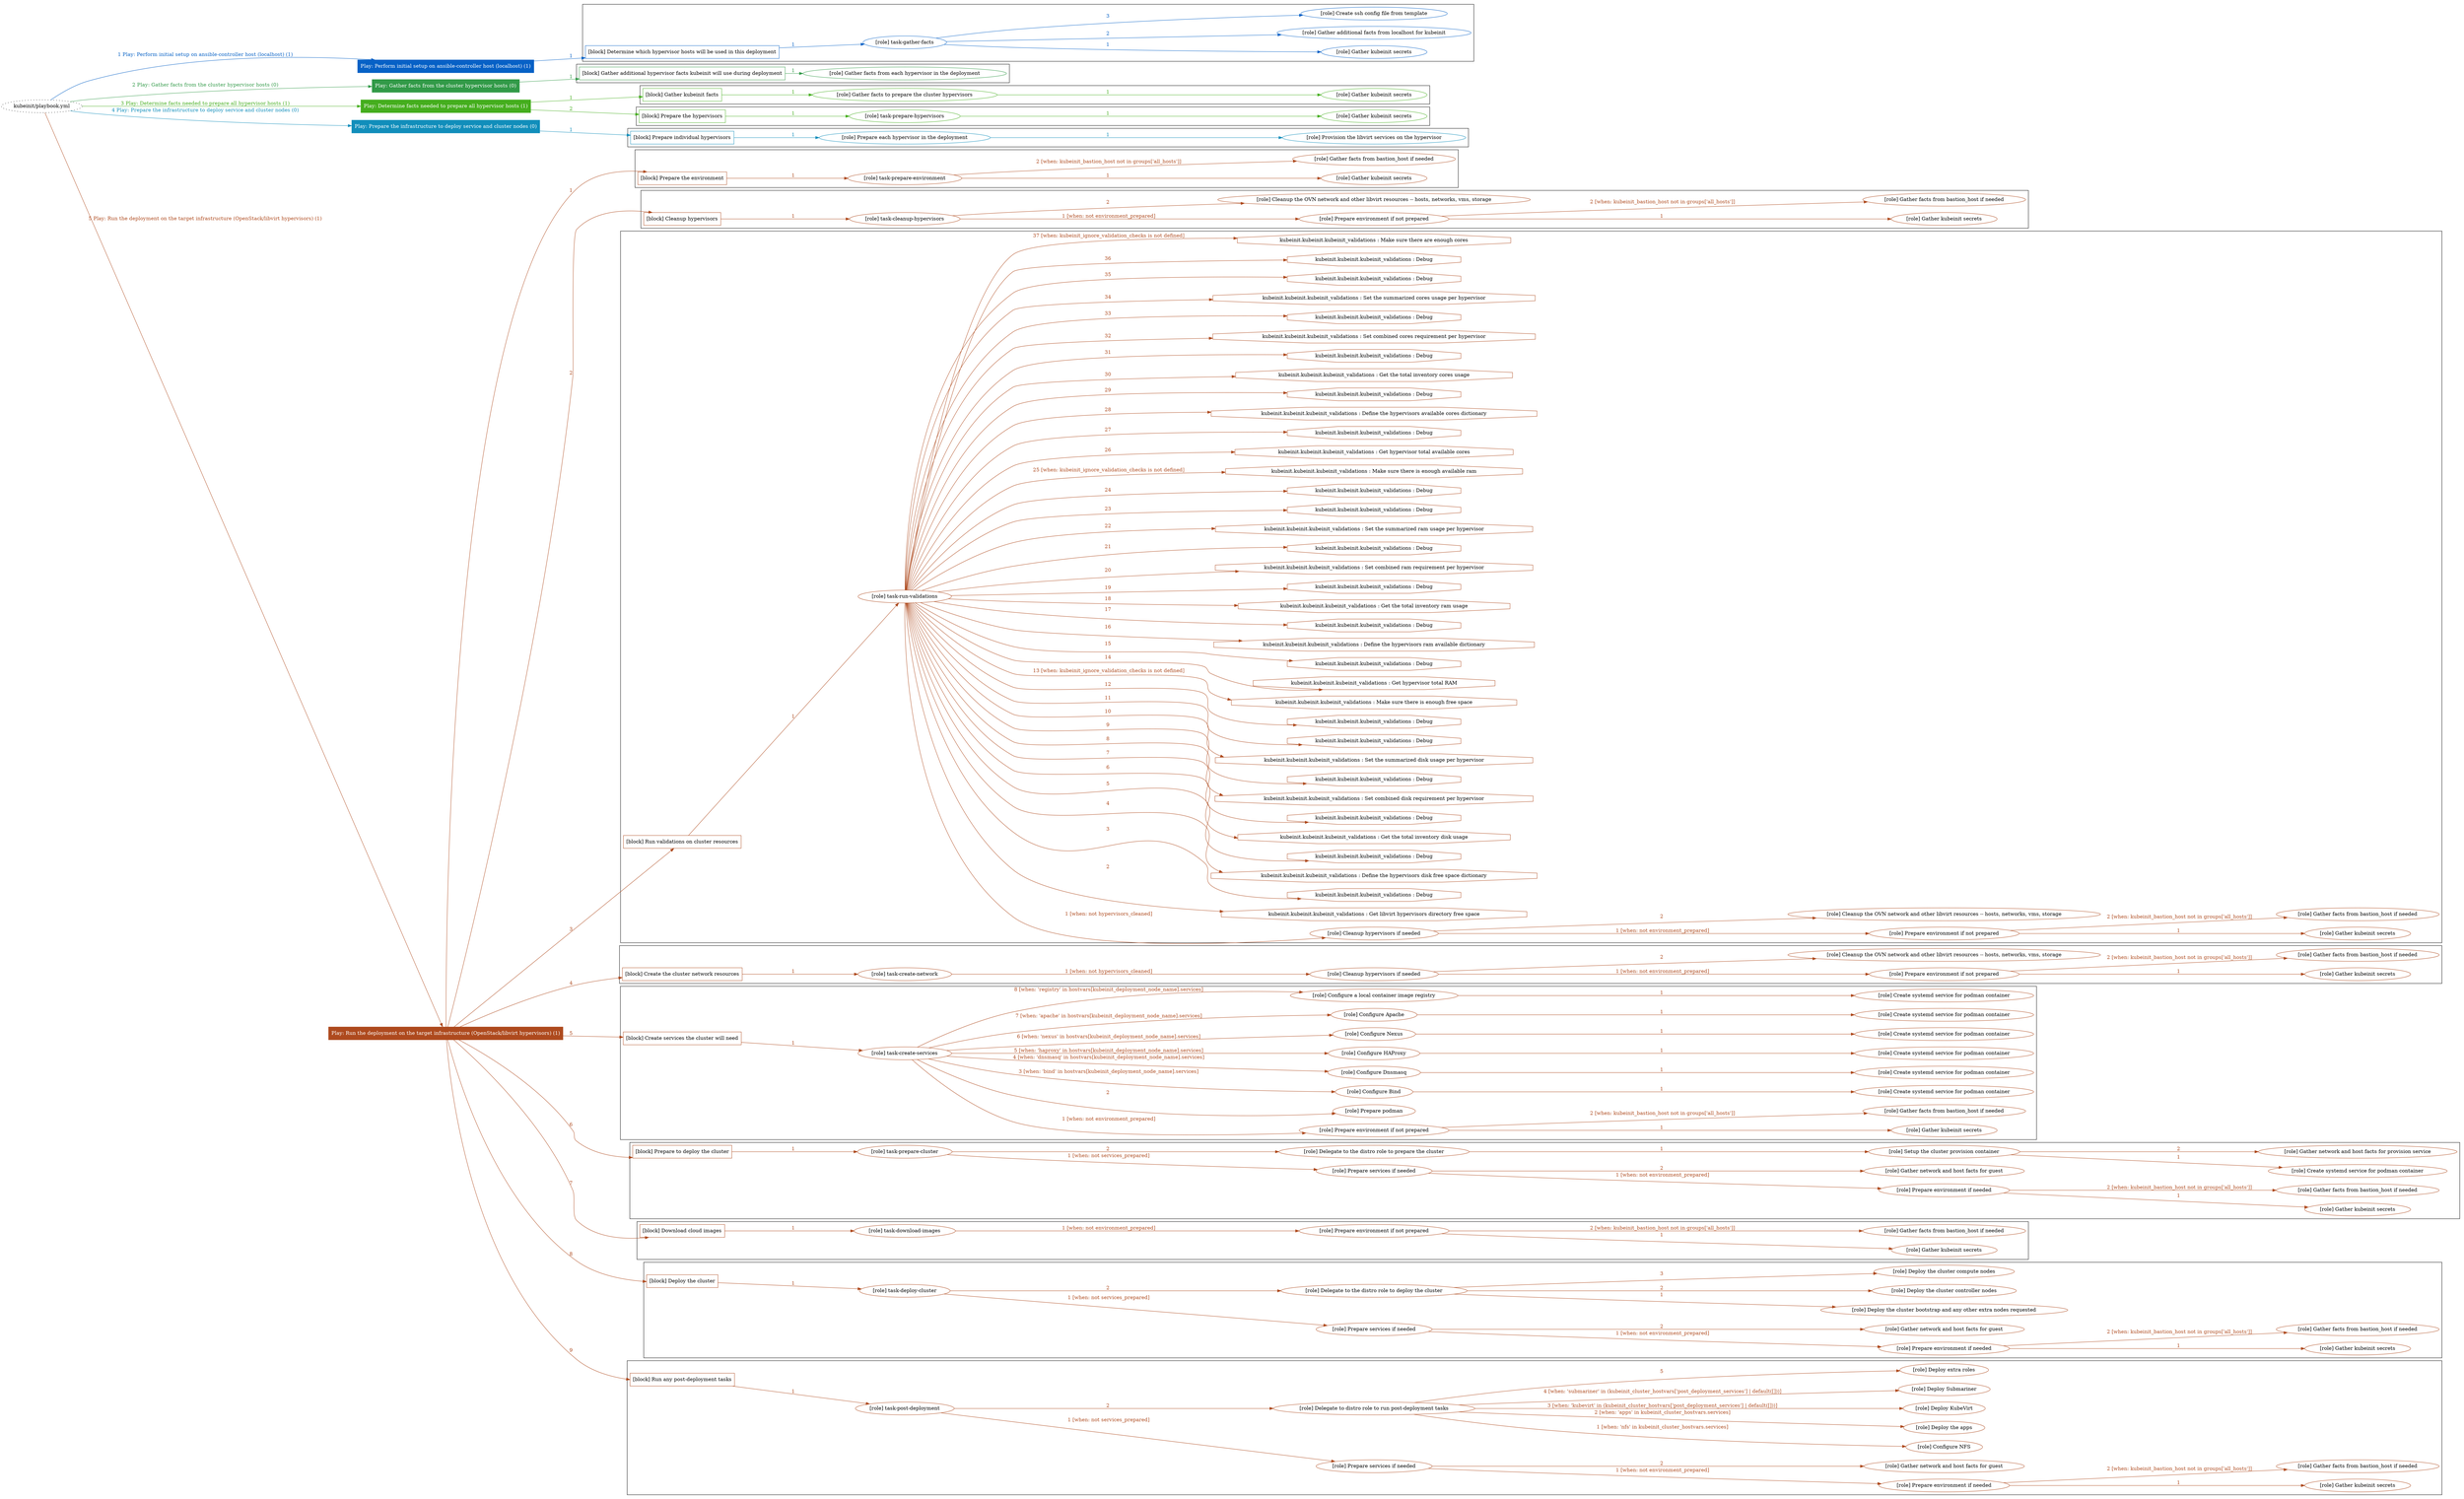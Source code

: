 digraph {
	graph [concentrate=true ordering=in rankdir=LR ratio=fill]
	edge [esep=5 sep=10]
	"kubeinit/playbook.yml" [URL="/home/runner/work/kubeinit/kubeinit/kubeinit/playbook.yml" id=playbook_9c6f43bc style=dotted]
	"kubeinit/playbook.yml" -> play_dfc0606e [label="1 Play: Perform initial setup on ansible-controller host (localhost) (1)" color="#0661c6" fontcolor="#0661c6" id=edge_play_dfc0606e labeltooltip="1 Play: Perform initial setup on ansible-controller host (localhost) (1)" tooltip="1 Play: Perform initial setup on ansible-controller host (localhost) (1)"]
	subgraph "Play: Perform initial setup on ansible-controller host (localhost) (1)" {
		play_dfc0606e [label="Play: Perform initial setup on ansible-controller host (localhost) (1)" URL="/home/runner/work/kubeinit/kubeinit/kubeinit/playbook.yml" color="#0661c6" fontcolor="#ffffff" id=play_dfc0606e shape=box style=filled tooltip=localhost]
		play_dfc0606e -> block_70c6cc4d [label=1 color="#0661c6" fontcolor="#0661c6" id=edge_block_70c6cc4d labeltooltip=1 tooltip=1]
		subgraph cluster_block_70c6cc4d {
			block_70c6cc4d [label="[block] Determine which hypervisor hosts will be used in this deployment" URL="/home/runner/work/kubeinit/kubeinit/kubeinit/playbook.yml" color="#0661c6" id=block_70c6cc4d labeltooltip="Determine which hypervisor hosts will be used in this deployment" shape=box tooltip="Determine which hypervisor hosts will be used in this deployment"]
			block_70c6cc4d -> role_b7b83a4d [label="1 " color="#0661c6" fontcolor="#0661c6" id=edge_role_b7b83a4d labeltooltip="1 " tooltip="1 "]
			subgraph "task-gather-facts" {
				role_b7b83a4d [label="[role] task-gather-facts" URL="/home/runner/work/kubeinit/kubeinit/kubeinit/playbook.yml" color="#0661c6" id=role_b7b83a4d tooltip="task-gather-facts"]
				role_b7b83a4d -> role_f6563c99 [label="1 " color="#0661c6" fontcolor="#0661c6" id=edge_role_f6563c99 labeltooltip="1 " tooltip="1 "]
				subgraph "Gather kubeinit secrets" {
					role_f6563c99 [label="[role] Gather kubeinit secrets" URL="/home/runner/.ansible/collections/ansible_collections/kubeinit/kubeinit/roles/kubeinit_prepare/tasks/build_hypervisors_group.yml" color="#0661c6" id=role_f6563c99 tooltip="Gather kubeinit secrets"]
				}
				role_b7b83a4d -> role_1369c78d [label="2 " color="#0661c6" fontcolor="#0661c6" id=edge_role_1369c78d labeltooltip="2 " tooltip="2 "]
				subgraph "Gather additional facts from localhost for kubeinit" {
					role_1369c78d [label="[role] Gather additional facts from localhost for kubeinit" URL="/home/runner/.ansible/collections/ansible_collections/kubeinit/kubeinit/roles/kubeinit_prepare/tasks/build_hypervisors_group.yml" color="#0661c6" id=role_1369c78d tooltip="Gather additional facts from localhost for kubeinit"]
				}
				role_b7b83a4d -> role_3f0bee9e [label="3 " color="#0661c6" fontcolor="#0661c6" id=edge_role_3f0bee9e labeltooltip="3 " tooltip="3 "]
				subgraph "Create ssh config file from template" {
					role_3f0bee9e [label="[role] Create ssh config file from template" URL="/home/runner/.ansible/collections/ansible_collections/kubeinit/kubeinit/roles/kubeinit_prepare/tasks/build_hypervisors_group.yml" color="#0661c6" id=role_3f0bee9e tooltip="Create ssh config file from template"]
				}
			}
		}
	}
	"kubeinit/playbook.yml" -> play_fa513ed5 [label="2 Play: Gather facts from the cluster hypervisor hosts (0)" color="#329a48" fontcolor="#329a48" id=edge_play_fa513ed5 labeltooltip="2 Play: Gather facts from the cluster hypervisor hosts (0)" tooltip="2 Play: Gather facts from the cluster hypervisor hosts (0)"]
	subgraph "Play: Gather facts from the cluster hypervisor hosts (0)" {
		play_fa513ed5 [label="Play: Gather facts from the cluster hypervisor hosts (0)" URL="/home/runner/work/kubeinit/kubeinit/kubeinit/playbook.yml" color="#329a48" fontcolor="#ffffff" id=play_fa513ed5 shape=box style=filled tooltip="Play: Gather facts from the cluster hypervisor hosts (0)"]
		play_fa513ed5 -> block_3e5ffcb0 [label=1 color="#329a48" fontcolor="#329a48" id=edge_block_3e5ffcb0 labeltooltip=1 tooltip=1]
		subgraph cluster_block_3e5ffcb0 {
			block_3e5ffcb0 [label="[block] Gather additional hypervisor facts kubeinit will use during deployment" URL="/home/runner/work/kubeinit/kubeinit/kubeinit/playbook.yml" color="#329a48" id=block_3e5ffcb0 labeltooltip="Gather additional hypervisor facts kubeinit will use during deployment" shape=box tooltip="Gather additional hypervisor facts kubeinit will use during deployment"]
			block_3e5ffcb0 -> role_49c9214a [label="1 " color="#329a48" fontcolor="#329a48" id=edge_role_49c9214a labeltooltip="1 " tooltip="1 "]
			subgraph "Gather facts from each hypervisor in the deployment" {
				role_49c9214a [label="[role] Gather facts from each hypervisor in the deployment" URL="/home/runner/work/kubeinit/kubeinit/kubeinit/playbook.yml" color="#329a48" id=role_49c9214a tooltip="Gather facts from each hypervisor in the deployment"]
			}
		}
	}
	"kubeinit/playbook.yml" -> play_9f8dbe09 [label="3 Play: Determine facts needed to prepare all hypervisor hosts (1)" color="#45ae1e" fontcolor="#45ae1e" id=edge_play_9f8dbe09 labeltooltip="3 Play: Determine facts needed to prepare all hypervisor hosts (1)" tooltip="3 Play: Determine facts needed to prepare all hypervisor hosts (1)"]
	subgraph "Play: Determine facts needed to prepare all hypervisor hosts (1)" {
		play_9f8dbe09 [label="Play: Determine facts needed to prepare all hypervisor hosts (1)" URL="/home/runner/work/kubeinit/kubeinit/kubeinit/playbook.yml" color="#45ae1e" fontcolor="#ffffff" id=play_9f8dbe09 shape=box style=filled tooltip=localhost]
		play_9f8dbe09 -> block_48896d02 [label=1 color="#45ae1e" fontcolor="#45ae1e" id=edge_block_48896d02 labeltooltip=1 tooltip=1]
		subgraph cluster_block_48896d02 {
			block_48896d02 [label="[block] Gather kubeinit facts" URL="/home/runner/work/kubeinit/kubeinit/kubeinit/playbook.yml" color="#45ae1e" id=block_48896d02 labeltooltip="Gather kubeinit facts" shape=box tooltip="Gather kubeinit facts"]
			block_48896d02 -> role_66d024e5 [label="1 " color="#45ae1e" fontcolor="#45ae1e" id=edge_role_66d024e5 labeltooltip="1 " tooltip="1 "]
			subgraph "Gather facts to prepare the cluster hypervisors" {
				role_66d024e5 [label="[role] Gather facts to prepare the cluster hypervisors" URL="/home/runner/work/kubeinit/kubeinit/kubeinit/playbook.yml" color="#45ae1e" id=role_66d024e5 tooltip="Gather facts to prepare the cluster hypervisors"]
				role_66d024e5 -> role_517e1a0b [label="1 " color="#45ae1e" fontcolor="#45ae1e" id=edge_role_517e1a0b labeltooltip="1 " tooltip="1 "]
				subgraph "Gather kubeinit secrets" {
					role_517e1a0b [label="[role] Gather kubeinit secrets" URL="/home/runner/.ansible/collections/ansible_collections/kubeinit/kubeinit/roles/kubeinit_prepare/tasks/gather_kubeinit_facts.yml" color="#45ae1e" id=role_517e1a0b tooltip="Gather kubeinit secrets"]
				}
			}
		}
		play_9f8dbe09 -> block_dd02ab96 [label=2 color="#45ae1e" fontcolor="#45ae1e" id=edge_block_dd02ab96 labeltooltip=2 tooltip=2]
		subgraph cluster_block_dd02ab96 {
			block_dd02ab96 [label="[block] Prepare the hypervisors" URL="/home/runner/work/kubeinit/kubeinit/kubeinit/playbook.yml" color="#45ae1e" id=block_dd02ab96 labeltooltip="Prepare the hypervisors" shape=box tooltip="Prepare the hypervisors"]
			block_dd02ab96 -> role_834e5595 [label="1 " color="#45ae1e" fontcolor="#45ae1e" id=edge_role_834e5595 labeltooltip="1 " tooltip="1 "]
			subgraph "task-prepare-hypervisors" {
				role_834e5595 [label="[role] task-prepare-hypervisors" URL="/home/runner/work/kubeinit/kubeinit/kubeinit/playbook.yml" color="#45ae1e" id=role_834e5595 tooltip="task-prepare-hypervisors"]
				role_834e5595 -> role_eddee85f [label="1 " color="#45ae1e" fontcolor="#45ae1e" id=edge_role_eddee85f labeltooltip="1 " tooltip="1 "]
				subgraph "Gather kubeinit secrets" {
					role_eddee85f [label="[role] Gather kubeinit secrets" URL="/home/runner/.ansible/collections/ansible_collections/kubeinit/kubeinit/roles/kubeinit_prepare/tasks/gather_kubeinit_facts.yml" color="#45ae1e" id=role_eddee85f tooltip="Gather kubeinit secrets"]
				}
			}
		}
	}
	"kubeinit/playbook.yml" -> play_393ce75d [label="4 Play: Prepare the infrastructure to deploy service and cluster nodes (0)" color="#118ebb" fontcolor="#118ebb" id=edge_play_393ce75d labeltooltip="4 Play: Prepare the infrastructure to deploy service and cluster nodes (0)" tooltip="4 Play: Prepare the infrastructure to deploy service and cluster nodes (0)"]
	subgraph "Play: Prepare the infrastructure to deploy service and cluster nodes (0)" {
		play_393ce75d [label="Play: Prepare the infrastructure to deploy service and cluster nodes (0)" URL="/home/runner/work/kubeinit/kubeinit/kubeinit/playbook.yml" color="#118ebb" fontcolor="#ffffff" id=play_393ce75d shape=box style=filled tooltip="Play: Prepare the infrastructure to deploy service and cluster nodes (0)"]
		play_393ce75d -> block_fe8025ca [label=1 color="#118ebb" fontcolor="#118ebb" id=edge_block_fe8025ca labeltooltip=1 tooltip=1]
		subgraph cluster_block_fe8025ca {
			block_fe8025ca [label="[block] Prepare individual hypervisors" URL="/home/runner/work/kubeinit/kubeinit/kubeinit/playbook.yml" color="#118ebb" id=block_fe8025ca labeltooltip="Prepare individual hypervisors" shape=box tooltip="Prepare individual hypervisors"]
			block_fe8025ca -> role_8cfdcb0c [label="1 " color="#118ebb" fontcolor="#118ebb" id=edge_role_8cfdcb0c labeltooltip="1 " tooltip="1 "]
			subgraph "Prepare each hypervisor in the deployment" {
				role_8cfdcb0c [label="[role] Prepare each hypervisor in the deployment" URL="/home/runner/work/kubeinit/kubeinit/kubeinit/playbook.yml" color="#118ebb" id=role_8cfdcb0c tooltip="Prepare each hypervisor in the deployment"]
				role_8cfdcb0c -> role_aaf7f99d [label="1 " color="#118ebb" fontcolor="#118ebb" id=edge_role_aaf7f99d labeltooltip="1 " tooltip="1 "]
				subgraph "Provision the libvirt services on the hypervisor" {
					role_aaf7f99d [label="[role] Provision the libvirt services on the hypervisor" URL="/home/runner/.ansible/collections/ansible_collections/kubeinit/kubeinit/roles/kubeinit_prepare/tasks/prepare_hypervisor.yml" color="#118ebb" id=role_aaf7f99d tooltip="Provision the libvirt services on the hypervisor"]
				}
			}
		}
	}
	"kubeinit/playbook.yml" -> play_a1cf57b2 [label="5 Play: Run the deployment on the target infrastructure (OpenStack/libvirt hypervisors) (1)" color="#ae4a1e" fontcolor="#ae4a1e" id=edge_play_a1cf57b2 labeltooltip="5 Play: Run the deployment on the target infrastructure (OpenStack/libvirt hypervisors) (1)" tooltip="5 Play: Run the deployment on the target infrastructure (OpenStack/libvirt hypervisors) (1)"]
	subgraph "Play: Run the deployment on the target infrastructure (OpenStack/libvirt hypervisors) (1)" {
		play_a1cf57b2 [label="Play: Run the deployment on the target infrastructure (OpenStack/libvirt hypervisors) (1)" URL="/home/runner/work/kubeinit/kubeinit/kubeinit/playbook.yml" color="#ae4a1e" fontcolor="#ffffff" id=play_a1cf57b2 shape=box style=filled tooltip=localhost]
		play_a1cf57b2 -> block_a91eb546 [label=1 color="#ae4a1e" fontcolor="#ae4a1e" id=edge_block_a91eb546 labeltooltip=1 tooltip=1]
		subgraph cluster_block_a91eb546 {
			block_a91eb546 [label="[block] Prepare the environment" URL="/home/runner/work/kubeinit/kubeinit/kubeinit/playbook.yml" color="#ae4a1e" id=block_a91eb546 labeltooltip="Prepare the environment" shape=box tooltip="Prepare the environment"]
			block_a91eb546 -> role_cc8bdfa5 [label="1 " color="#ae4a1e" fontcolor="#ae4a1e" id=edge_role_cc8bdfa5 labeltooltip="1 " tooltip="1 "]
			subgraph "task-prepare-environment" {
				role_cc8bdfa5 [label="[role] task-prepare-environment" URL="/home/runner/work/kubeinit/kubeinit/kubeinit/playbook.yml" color="#ae4a1e" id=role_cc8bdfa5 tooltip="task-prepare-environment"]
				role_cc8bdfa5 -> role_7bc80149 [label="1 " color="#ae4a1e" fontcolor="#ae4a1e" id=edge_role_7bc80149 labeltooltip="1 " tooltip="1 "]
				subgraph "Gather kubeinit secrets" {
					role_7bc80149 [label="[role] Gather kubeinit secrets" URL="/home/runner/.ansible/collections/ansible_collections/kubeinit/kubeinit/roles/kubeinit_prepare/tasks/gather_kubeinit_facts.yml" color="#ae4a1e" id=role_7bc80149 tooltip="Gather kubeinit secrets"]
				}
				role_cc8bdfa5 -> role_96fde508 [label="2 [when: kubeinit_bastion_host not in groups['all_hosts']]" color="#ae4a1e" fontcolor="#ae4a1e" id=edge_role_96fde508 labeltooltip="2 [when: kubeinit_bastion_host not in groups['all_hosts']]" tooltip="2 [when: kubeinit_bastion_host not in groups['all_hosts']]"]
				subgraph "Gather facts from bastion_host if needed" {
					role_96fde508 [label="[role] Gather facts from bastion_host if needed" URL="/home/runner/.ansible/collections/ansible_collections/kubeinit/kubeinit/roles/kubeinit_prepare/tasks/main.yml" color="#ae4a1e" id=role_96fde508 tooltip="Gather facts from bastion_host if needed"]
				}
			}
		}
		play_a1cf57b2 -> block_5e9c8a53 [label=2 color="#ae4a1e" fontcolor="#ae4a1e" id=edge_block_5e9c8a53 labeltooltip=2 tooltip=2]
		subgraph cluster_block_5e9c8a53 {
			block_5e9c8a53 [label="[block] Cleanup hypervisors" URL="/home/runner/work/kubeinit/kubeinit/kubeinit/playbook.yml" color="#ae4a1e" id=block_5e9c8a53 labeltooltip="Cleanup hypervisors" shape=box tooltip="Cleanup hypervisors"]
			block_5e9c8a53 -> role_8faa80b6 [label="1 " color="#ae4a1e" fontcolor="#ae4a1e" id=edge_role_8faa80b6 labeltooltip="1 " tooltip="1 "]
			subgraph "task-cleanup-hypervisors" {
				role_8faa80b6 [label="[role] task-cleanup-hypervisors" URL="/home/runner/work/kubeinit/kubeinit/kubeinit/playbook.yml" color="#ae4a1e" id=role_8faa80b6 tooltip="task-cleanup-hypervisors"]
				role_8faa80b6 -> role_f180597f [label="1 [when: not environment_prepared]" color="#ae4a1e" fontcolor="#ae4a1e" id=edge_role_f180597f labeltooltip="1 [when: not environment_prepared]" tooltip="1 [when: not environment_prepared]"]
				subgraph "Prepare environment if not prepared" {
					role_f180597f [label="[role] Prepare environment if not prepared" URL="/home/runner/.ansible/collections/ansible_collections/kubeinit/kubeinit/roles/kubeinit_libvirt/tasks/cleanup_hypervisors.yml" color="#ae4a1e" id=role_f180597f tooltip="Prepare environment if not prepared"]
					role_f180597f -> role_63cd0083 [label="1 " color="#ae4a1e" fontcolor="#ae4a1e" id=edge_role_63cd0083 labeltooltip="1 " tooltip="1 "]
					subgraph "Gather kubeinit secrets" {
						role_63cd0083 [label="[role] Gather kubeinit secrets" URL="/home/runner/.ansible/collections/ansible_collections/kubeinit/kubeinit/roles/kubeinit_prepare/tasks/gather_kubeinit_facts.yml" color="#ae4a1e" id=role_63cd0083 tooltip="Gather kubeinit secrets"]
					}
					role_f180597f -> role_6cef6dd2 [label="2 [when: kubeinit_bastion_host not in groups['all_hosts']]" color="#ae4a1e" fontcolor="#ae4a1e" id=edge_role_6cef6dd2 labeltooltip="2 [when: kubeinit_bastion_host not in groups['all_hosts']]" tooltip="2 [when: kubeinit_bastion_host not in groups['all_hosts']]"]
					subgraph "Gather facts from bastion_host if needed" {
						role_6cef6dd2 [label="[role] Gather facts from bastion_host if needed" URL="/home/runner/.ansible/collections/ansible_collections/kubeinit/kubeinit/roles/kubeinit_prepare/tasks/main.yml" color="#ae4a1e" id=role_6cef6dd2 tooltip="Gather facts from bastion_host if needed"]
					}
				}
				role_8faa80b6 -> role_8b98fea5 [label="2 " color="#ae4a1e" fontcolor="#ae4a1e" id=edge_role_8b98fea5 labeltooltip="2 " tooltip="2 "]
				subgraph "Cleanup the OVN network and other libvirt resources -- hosts, networks, vms, storage" {
					role_8b98fea5 [label="[role] Cleanup the OVN network and other libvirt resources -- hosts, networks, vms, storage" URL="/home/runner/.ansible/collections/ansible_collections/kubeinit/kubeinit/roles/kubeinit_libvirt/tasks/cleanup_hypervisors.yml" color="#ae4a1e" id=role_8b98fea5 tooltip="Cleanup the OVN network and other libvirt resources -- hosts, networks, vms, storage"]
				}
			}
		}
		play_a1cf57b2 -> block_792e0ad8 [label=3 color="#ae4a1e" fontcolor="#ae4a1e" id=edge_block_792e0ad8 labeltooltip=3 tooltip=3]
		subgraph cluster_block_792e0ad8 {
			block_792e0ad8 [label="[block] Run validations on cluster resources" URL="/home/runner/work/kubeinit/kubeinit/kubeinit/playbook.yml" color="#ae4a1e" id=block_792e0ad8 labeltooltip="Run validations on cluster resources" shape=box tooltip="Run validations on cluster resources"]
			block_792e0ad8 -> role_a5afbe66 [label="1 " color="#ae4a1e" fontcolor="#ae4a1e" id=edge_role_a5afbe66 labeltooltip="1 " tooltip="1 "]
			subgraph "task-run-validations" {
				role_a5afbe66 [label="[role] task-run-validations" URL="/home/runner/work/kubeinit/kubeinit/kubeinit/playbook.yml" color="#ae4a1e" id=role_a5afbe66 tooltip="task-run-validations"]
				role_a5afbe66 -> role_03eb1bb4 [label="1 [when: not hypervisors_cleaned]" color="#ae4a1e" fontcolor="#ae4a1e" id=edge_role_03eb1bb4 labeltooltip="1 [when: not hypervisors_cleaned]" tooltip="1 [when: not hypervisors_cleaned]"]
				subgraph "Cleanup hypervisors if needed" {
					role_03eb1bb4 [label="[role] Cleanup hypervisors if needed" URL="/home/runner/.ansible/collections/ansible_collections/kubeinit/kubeinit/roles/kubeinit_validations/tasks/main.yml" color="#ae4a1e" id=role_03eb1bb4 tooltip="Cleanup hypervisors if needed"]
					role_03eb1bb4 -> role_bf995be7 [label="1 [when: not environment_prepared]" color="#ae4a1e" fontcolor="#ae4a1e" id=edge_role_bf995be7 labeltooltip="1 [when: not environment_prepared]" tooltip="1 [when: not environment_prepared]"]
					subgraph "Prepare environment if not prepared" {
						role_bf995be7 [label="[role] Prepare environment if not prepared" URL="/home/runner/.ansible/collections/ansible_collections/kubeinit/kubeinit/roles/kubeinit_libvirt/tasks/cleanup_hypervisors.yml" color="#ae4a1e" id=role_bf995be7 tooltip="Prepare environment if not prepared"]
						role_bf995be7 -> role_d4d8fdf5 [label="1 " color="#ae4a1e" fontcolor="#ae4a1e" id=edge_role_d4d8fdf5 labeltooltip="1 " tooltip="1 "]
						subgraph "Gather kubeinit secrets" {
							role_d4d8fdf5 [label="[role] Gather kubeinit secrets" URL="/home/runner/.ansible/collections/ansible_collections/kubeinit/kubeinit/roles/kubeinit_prepare/tasks/gather_kubeinit_facts.yml" color="#ae4a1e" id=role_d4d8fdf5 tooltip="Gather kubeinit secrets"]
						}
						role_bf995be7 -> role_c90268c6 [label="2 [when: kubeinit_bastion_host not in groups['all_hosts']]" color="#ae4a1e" fontcolor="#ae4a1e" id=edge_role_c90268c6 labeltooltip="2 [when: kubeinit_bastion_host not in groups['all_hosts']]" tooltip="2 [when: kubeinit_bastion_host not in groups['all_hosts']]"]
						subgraph "Gather facts from bastion_host if needed" {
							role_c90268c6 [label="[role] Gather facts from bastion_host if needed" URL="/home/runner/.ansible/collections/ansible_collections/kubeinit/kubeinit/roles/kubeinit_prepare/tasks/main.yml" color="#ae4a1e" id=role_c90268c6 tooltip="Gather facts from bastion_host if needed"]
						}
					}
					role_03eb1bb4 -> role_6886a45d [label="2 " color="#ae4a1e" fontcolor="#ae4a1e" id=edge_role_6886a45d labeltooltip="2 " tooltip="2 "]
					subgraph "Cleanup the OVN network and other libvirt resources -- hosts, networks, vms, storage" {
						role_6886a45d [label="[role] Cleanup the OVN network and other libvirt resources -- hosts, networks, vms, storage" URL="/home/runner/.ansible/collections/ansible_collections/kubeinit/kubeinit/roles/kubeinit_libvirt/tasks/cleanup_hypervisors.yml" color="#ae4a1e" id=role_6886a45d tooltip="Cleanup the OVN network and other libvirt resources -- hosts, networks, vms, storage"]
					}
				}
				task_fb64cafc [label="kubeinit.kubeinit.kubeinit_validations : Get libvirt hypervisors directory free space" URL="/home/runner/.ansible/collections/ansible_collections/kubeinit/kubeinit/roles/kubeinit_validations/tasks/10_libvirt_free_space.yml" color="#ae4a1e" id=task_fb64cafc shape=octagon tooltip="kubeinit.kubeinit.kubeinit_validations : Get libvirt hypervisors directory free space"]
				role_a5afbe66 -> task_fb64cafc [label="2 " color="#ae4a1e" fontcolor="#ae4a1e" id=edge_task_fb64cafc labeltooltip="2 " tooltip="2 "]
				task_be7f9fba [label="kubeinit.kubeinit.kubeinit_validations : Debug" URL="/home/runner/.ansible/collections/ansible_collections/kubeinit/kubeinit/roles/kubeinit_validations/tasks/10_libvirt_free_space.yml" color="#ae4a1e" id=task_be7f9fba shape=octagon tooltip="kubeinit.kubeinit.kubeinit_validations : Debug"]
				role_a5afbe66 -> task_be7f9fba [label="3 " color="#ae4a1e" fontcolor="#ae4a1e" id=edge_task_be7f9fba labeltooltip="3 " tooltip="3 "]
				task_d7ac6c60 [label="kubeinit.kubeinit.kubeinit_validations : Define the hypervisors disk free space dictionary" URL="/home/runner/.ansible/collections/ansible_collections/kubeinit/kubeinit/roles/kubeinit_validations/tasks/10_libvirt_free_space.yml" color="#ae4a1e" id=task_d7ac6c60 shape=octagon tooltip="kubeinit.kubeinit.kubeinit_validations : Define the hypervisors disk free space dictionary"]
				role_a5afbe66 -> task_d7ac6c60 [label="4 " color="#ae4a1e" fontcolor="#ae4a1e" id=edge_task_d7ac6c60 labeltooltip="4 " tooltip="4 "]
				task_6e86c6e1 [label="kubeinit.kubeinit.kubeinit_validations : Debug" URL="/home/runner/.ansible/collections/ansible_collections/kubeinit/kubeinit/roles/kubeinit_validations/tasks/10_libvirt_free_space.yml" color="#ae4a1e" id=task_6e86c6e1 shape=octagon tooltip="kubeinit.kubeinit.kubeinit_validations : Debug"]
				role_a5afbe66 -> task_6e86c6e1 [label="5 " color="#ae4a1e" fontcolor="#ae4a1e" id=edge_task_6e86c6e1 labeltooltip="5 " tooltip="5 "]
				task_4a9f1623 [label="kubeinit.kubeinit.kubeinit_validations : Get the total inventory disk usage" URL="/home/runner/.ansible/collections/ansible_collections/kubeinit/kubeinit/roles/kubeinit_validations/tasks/10_libvirt_free_space.yml" color="#ae4a1e" id=task_4a9f1623 shape=octagon tooltip="kubeinit.kubeinit.kubeinit_validations : Get the total inventory disk usage"]
				role_a5afbe66 -> task_4a9f1623 [label="6 " color="#ae4a1e" fontcolor="#ae4a1e" id=edge_task_4a9f1623 labeltooltip="6 " tooltip="6 "]
				task_72a7e03b [label="kubeinit.kubeinit.kubeinit_validations : Debug" URL="/home/runner/.ansible/collections/ansible_collections/kubeinit/kubeinit/roles/kubeinit_validations/tasks/10_libvirt_free_space.yml" color="#ae4a1e" id=task_72a7e03b shape=octagon tooltip="kubeinit.kubeinit.kubeinit_validations : Debug"]
				role_a5afbe66 -> task_72a7e03b [label="7 " color="#ae4a1e" fontcolor="#ae4a1e" id=edge_task_72a7e03b labeltooltip="7 " tooltip="7 "]
				task_452380f3 [label="kubeinit.kubeinit.kubeinit_validations : Set combined disk requirement per hypervisor" URL="/home/runner/.ansible/collections/ansible_collections/kubeinit/kubeinit/roles/kubeinit_validations/tasks/10_libvirt_free_space.yml" color="#ae4a1e" id=task_452380f3 shape=octagon tooltip="kubeinit.kubeinit.kubeinit_validations : Set combined disk requirement per hypervisor"]
				role_a5afbe66 -> task_452380f3 [label="8 " color="#ae4a1e" fontcolor="#ae4a1e" id=edge_task_452380f3 labeltooltip="8 " tooltip="8 "]
				task_d359f817 [label="kubeinit.kubeinit.kubeinit_validations : Debug" URL="/home/runner/.ansible/collections/ansible_collections/kubeinit/kubeinit/roles/kubeinit_validations/tasks/10_libvirt_free_space.yml" color="#ae4a1e" id=task_d359f817 shape=octagon tooltip="kubeinit.kubeinit.kubeinit_validations : Debug"]
				role_a5afbe66 -> task_d359f817 [label="9 " color="#ae4a1e" fontcolor="#ae4a1e" id=edge_task_d359f817 labeltooltip="9 " tooltip="9 "]
				task_add02435 [label="kubeinit.kubeinit.kubeinit_validations : Set the summarized disk usage per hypervisor" URL="/home/runner/.ansible/collections/ansible_collections/kubeinit/kubeinit/roles/kubeinit_validations/tasks/10_libvirt_free_space.yml" color="#ae4a1e" id=task_add02435 shape=octagon tooltip="kubeinit.kubeinit.kubeinit_validations : Set the summarized disk usage per hypervisor"]
				role_a5afbe66 -> task_add02435 [label="10 " color="#ae4a1e" fontcolor="#ae4a1e" id=edge_task_add02435 labeltooltip="10 " tooltip="10 "]
				task_257a2ea4 [label="kubeinit.kubeinit.kubeinit_validations : Debug" URL="/home/runner/.ansible/collections/ansible_collections/kubeinit/kubeinit/roles/kubeinit_validations/tasks/10_libvirt_free_space.yml" color="#ae4a1e" id=task_257a2ea4 shape=octagon tooltip="kubeinit.kubeinit.kubeinit_validations : Debug"]
				role_a5afbe66 -> task_257a2ea4 [label="11 " color="#ae4a1e" fontcolor="#ae4a1e" id=edge_task_257a2ea4 labeltooltip="11 " tooltip="11 "]
				task_e853d25d [label="kubeinit.kubeinit.kubeinit_validations : Debug" URL="/home/runner/.ansible/collections/ansible_collections/kubeinit/kubeinit/roles/kubeinit_validations/tasks/10_libvirt_free_space.yml" color="#ae4a1e" id=task_e853d25d shape=octagon tooltip="kubeinit.kubeinit.kubeinit_validations : Debug"]
				role_a5afbe66 -> task_e853d25d [label="12 " color="#ae4a1e" fontcolor="#ae4a1e" id=edge_task_e853d25d labeltooltip="12 " tooltip="12 "]
				task_3df27bea [label="kubeinit.kubeinit.kubeinit_validations : Make sure there is enough free space" URL="/home/runner/.ansible/collections/ansible_collections/kubeinit/kubeinit/roles/kubeinit_validations/tasks/10_libvirt_free_space.yml" color="#ae4a1e" id=task_3df27bea shape=octagon tooltip="kubeinit.kubeinit.kubeinit_validations : Make sure there is enough free space"]
				role_a5afbe66 -> task_3df27bea [label="13 [when: kubeinit_ignore_validation_checks is not defined]" color="#ae4a1e" fontcolor="#ae4a1e" id=edge_task_3df27bea labeltooltip="13 [when: kubeinit_ignore_validation_checks is not defined]" tooltip="13 [when: kubeinit_ignore_validation_checks is not defined]"]
				task_ff27f39e [label="kubeinit.kubeinit.kubeinit_validations : Get hypervisor total RAM" URL="/home/runner/.ansible/collections/ansible_collections/kubeinit/kubeinit/roles/kubeinit_validations/tasks/20_libvirt_available_ram.yml" color="#ae4a1e" id=task_ff27f39e shape=octagon tooltip="kubeinit.kubeinit.kubeinit_validations : Get hypervisor total RAM"]
				role_a5afbe66 -> task_ff27f39e [label="14 " color="#ae4a1e" fontcolor="#ae4a1e" id=edge_task_ff27f39e labeltooltip="14 " tooltip="14 "]
				task_c18b9ae3 [label="kubeinit.kubeinit.kubeinit_validations : Debug" URL="/home/runner/.ansible/collections/ansible_collections/kubeinit/kubeinit/roles/kubeinit_validations/tasks/20_libvirt_available_ram.yml" color="#ae4a1e" id=task_c18b9ae3 shape=octagon tooltip="kubeinit.kubeinit.kubeinit_validations : Debug"]
				role_a5afbe66 -> task_c18b9ae3 [label="15 " color="#ae4a1e" fontcolor="#ae4a1e" id=edge_task_c18b9ae3 labeltooltip="15 " tooltip="15 "]
				task_87171746 [label="kubeinit.kubeinit.kubeinit_validations : Define the hypervisors ram available dictionary" URL="/home/runner/.ansible/collections/ansible_collections/kubeinit/kubeinit/roles/kubeinit_validations/tasks/20_libvirt_available_ram.yml" color="#ae4a1e" id=task_87171746 shape=octagon tooltip="kubeinit.kubeinit.kubeinit_validations : Define the hypervisors ram available dictionary"]
				role_a5afbe66 -> task_87171746 [label="16 " color="#ae4a1e" fontcolor="#ae4a1e" id=edge_task_87171746 labeltooltip="16 " tooltip="16 "]
				task_4563fff2 [label="kubeinit.kubeinit.kubeinit_validations : Debug" URL="/home/runner/.ansible/collections/ansible_collections/kubeinit/kubeinit/roles/kubeinit_validations/tasks/20_libvirt_available_ram.yml" color="#ae4a1e" id=task_4563fff2 shape=octagon tooltip="kubeinit.kubeinit.kubeinit_validations : Debug"]
				role_a5afbe66 -> task_4563fff2 [label="17 " color="#ae4a1e" fontcolor="#ae4a1e" id=edge_task_4563fff2 labeltooltip="17 " tooltip="17 "]
				task_73f9797d [label="kubeinit.kubeinit.kubeinit_validations : Get the total inventory ram usage" URL="/home/runner/.ansible/collections/ansible_collections/kubeinit/kubeinit/roles/kubeinit_validations/tasks/20_libvirt_available_ram.yml" color="#ae4a1e" id=task_73f9797d shape=octagon tooltip="kubeinit.kubeinit.kubeinit_validations : Get the total inventory ram usage"]
				role_a5afbe66 -> task_73f9797d [label="18 " color="#ae4a1e" fontcolor="#ae4a1e" id=edge_task_73f9797d labeltooltip="18 " tooltip="18 "]
				task_eb882cb5 [label="kubeinit.kubeinit.kubeinit_validations : Debug" URL="/home/runner/.ansible/collections/ansible_collections/kubeinit/kubeinit/roles/kubeinit_validations/tasks/20_libvirt_available_ram.yml" color="#ae4a1e" id=task_eb882cb5 shape=octagon tooltip="kubeinit.kubeinit.kubeinit_validations : Debug"]
				role_a5afbe66 -> task_eb882cb5 [label="19 " color="#ae4a1e" fontcolor="#ae4a1e" id=edge_task_eb882cb5 labeltooltip="19 " tooltip="19 "]
				task_f3602c8d [label="kubeinit.kubeinit.kubeinit_validations : Set combined ram requirement per hypervisor" URL="/home/runner/.ansible/collections/ansible_collections/kubeinit/kubeinit/roles/kubeinit_validations/tasks/20_libvirt_available_ram.yml" color="#ae4a1e" id=task_f3602c8d shape=octagon tooltip="kubeinit.kubeinit.kubeinit_validations : Set combined ram requirement per hypervisor"]
				role_a5afbe66 -> task_f3602c8d [label="20 " color="#ae4a1e" fontcolor="#ae4a1e" id=edge_task_f3602c8d labeltooltip="20 " tooltip="20 "]
				task_53ae4404 [label="kubeinit.kubeinit.kubeinit_validations : Debug" URL="/home/runner/.ansible/collections/ansible_collections/kubeinit/kubeinit/roles/kubeinit_validations/tasks/20_libvirt_available_ram.yml" color="#ae4a1e" id=task_53ae4404 shape=octagon tooltip="kubeinit.kubeinit.kubeinit_validations : Debug"]
				role_a5afbe66 -> task_53ae4404 [label="21 " color="#ae4a1e" fontcolor="#ae4a1e" id=edge_task_53ae4404 labeltooltip="21 " tooltip="21 "]
				task_5ae4cbb0 [label="kubeinit.kubeinit.kubeinit_validations : Set the summarized ram usage per hypervisor" URL="/home/runner/.ansible/collections/ansible_collections/kubeinit/kubeinit/roles/kubeinit_validations/tasks/20_libvirt_available_ram.yml" color="#ae4a1e" id=task_5ae4cbb0 shape=octagon tooltip="kubeinit.kubeinit.kubeinit_validations : Set the summarized ram usage per hypervisor"]
				role_a5afbe66 -> task_5ae4cbb0 [label="22 " color="#ae4a1e" fontcolor="#ae4a1e" id=edge_task_5ae4cbb0 labeltooltip="22 " tooltip="22 "]
				task_cd93e24b [label="kubeinit.kubeinit.kubeinit_validations : Debug" URL="/home/runner/.ansible/collections/ansible_collections/kubeinit/kubeinit/roles/kubeinit_validations/tasks/20_libvirt_available_ram.yml" color="#ae4a1e" id=task_cd93e24b shape=octagon tooltip="kubeinit.kubeinit.kubeinit_validations : Debug"]
				role_a5afbe66 -> task_cd93e24b [label="23 " color="#ae4a1e" fontcolor="#ae4a1e" id=edge_task_cd93e24b labeltooltip="23 " tooltip="23 "]
				task_2a6fb275 [label="kubeinit.kubeinit.kubeinit_validations : Debug" URL="/home/runner/.ansible/collections/ansible_collections/kubeinit/kubeinit/roles/kubeinit_validations/tasks/20_libvirt_available_ram.yml" color="#ae4a1e" id=task_2a6fb275 shape=octagon tooltip="kubeinit.kubeinit.kubeinit_validations : Debug"]
				role_a5afbe66 -> task_2a6fb275 [label="24 " color="#ae4a1e" fontcolor="#ae4a1e" id=edge_task_2a6fb275 labeltooltip="24 " tooltip="24 "]
				task_fbe47ea2 [label="kubeinit.kubeinit.kubeinit_validations : Make sure there is enough available ram" URL="/home/runner/.ansible/collections/ansible_collections/kubeinit/kubeinit/roles/kubeinit_validations/tasks/20_libvirt_available_ram.yml" color="#ae4a1e" id=task_fbe47ea2 shape=octagon tooltip="kubeinit.kubeinit.kubeinit_validations : Make sure there is enough available ram"]
				role_a5afbe66 -> task_fbe47ea2 [label="25 [when: kubeinit_ignore_validation_checks is not defined]" color="#ae4a1e" fontcolor="#ae4a1e" id=edge_task_fbe47ea2 labeltooltip="25 [when: kubeinit_ignore_validation_checks is not defined]" tooltip="25 [when: kubeinit_ignore_validation_checks is not defined]"]
				task_03306101 [label="kubeinit.kubeinit.kubeinit_validations : Get hypervisor total available cores" URL="/home/runner/.ansible/collections/ansible_collections/kubeinit/kubeinit/roles/kubeinit_validations/tasks/30_libvirt_check_cpu_cores.yml" color="#ae4a1e" id=task_03306101 shape=octagon tooltip="kubeinit.kubeinit.kubeinit_validations : Get hypervisor total available cores"]
				role_a5afbe66 -> task_03306101 [label="26 " color="#ae4a1e" fontcolor="#ae4a1e" id=edge_task_03306101 labeltooltip="26 " tooltip="26 "]
				task_58f085a3 [label="kubeinit.kubeinit.kubeinit_validations : Debug" URL="/home/runner/.ansible/collections/ansible_collections/kubeinit/kubeinit/roles/kubeinit_validations/tasks/30_libvirt_check_cpu_cores.yml" color="#ae4a1e" id=task_58f085a3 shape=octagon tooltip="kubeinit.kubeinit.kubeinit_validations : Debug"]
				role_a5afbe66 -> task_58f085a3 [label="27 " color="#ae4a1e" fontcolor="#ae4a1e" id=edge_task_58f085a3 labeltooltip="27 " tooltip="27 "]
				task_c77fd738 [label="kubeinit.kubeinit.kubeinit_validations : Define the hypervisors available cores dictionary" URL="/home/runner/.ansible/collections/ansible_collections/kubeinit/kubeinit/roles/kubeinit_validations/tasks/30_libvirt_check_cpu_cores.yml" color="#ae4a1e" id=task_c77fd738 shape=octagon tooltip="kubeinit.kubeinit.kubeinit_validations : Define the hypervisors available cores dictionary"]
				role_a5afbe66 -> task_c77fd738 [label="28 " color="#ae4a1e" fontcolor="#ae4a1e" id=edge_task_c77fd738 labeltooltip="28 " tooltip="28 "]
				task_d0c3f543 [label="kubeinit.kubeinit.kubeinit_validations : Debug" URL="/home/runner/.ansible/collections/ansible_collections/kubeinit/kubeinit/roles/kubeinit_validations/tasks/30_libvirt_check_cpu_cores.yml" color="#ae4a1e" id=task_d0c3f543 shape=octagon tooltip="kubeinit.kubeinit.kubeinit_validations : Debug"]
				role_a5afbe66 -> task_d0c3f543 [label="29 " color="#ae4a1e" fontcolor="#ae4a1e" id=edge_task_d0c3f543 labeltooltip="29 " tooltip="29 "]
				task_6cb2d41a [label="kubeinit.kubeinit.kubeinit_validations : Get the total inventory cores usage" URL="/home/runner/.ansible/collections/ansible_collections/kubeinit/kubeinit/roles/kubeinit_validations/tasks/30_libvirt_check_cpu_cores.yml" color="#ae4a1e" id=task_6cb2d41a shape=octagon tooltip="kubeinit.kubeinit.kubeinit_validations : Get the total inventory cores usage"]
				role_a5afbe66 -> task_6cb2d41a [label="30 " color="#ae4a1e" fontcolor="#ae4a1e" id=edge_task_6cb2d41a labeltooltip="30 " tooltip="30 "]
				task_aa5c9e32 [label="kubeinit.kubeinit.kubeinit_validations : Debug" URL="/home/runner/.ansible/collections/ansible_collections/kubeinit/kubeinit/roles/kubeinit_validations/tasks/30_libvirt_check_cpu_cores.yml" color="#ae4a1e" id=task_aa5c9e32 shape=octagon tooltip="kubeinit.kubeinit.kubeinit_validations : Debug"]
				role_a5afbe66 -> task_aa5c9e32 [label="31 " color="#ae4a1e" fontcolor="#ae4a1e" id=edge_task_aa5c9e32 labeltooltip="31 " tooltip="31 "]
				task_d24672c9 [label="kubeinit.kubeinit.kubeinit_validations : Set combined cores requirement per hypervisor" URL="/home/runner/.ansible/collections/ansible_collections/kubeinit/kubeinit/roles/kubeinit_validations/tasks/30_libvirt_check_cpu_cores.yml" color="#ae4a1e" id=task_d24672c9 shape=octagon tooltip="kubeinit.kubeinit.kubeinit_validations : Set combined cores requirement per hypervisor"]
				role_a5afbe66 -> task_d24672c9 [label="32 " color="#ae4a1e" fontcolor="#ae4a1e" id=edge_task_d24672c9 labeltooltip="32 " tooltip="32 "]
				task_a183de16 [label="kubeinit.kubeinit.kubeinit_validations : Debug" URL="/home/runner/.ansible/collections/ansible_collections/kubeinit/kubeinit/roles/kubeinit_validations/tasks/30_libvirt_check_cpu_cores.yml" color="#ae4a1e" id=task_a183de16 shape=octagon tooltip="kubeinit.kubeinit.kubeinit_validations : Debug"]
				role_a5afbe66 -> task_a183de16 [label="33 " color="#ae4a1e" fontcolor="#ae4a1e" id=edge_task_a183de16 labeltooltip="33 " tooltip="33 "]
				task_f3fce9e4 [label="kubeinit.kubeinit.kubeinit_validations : Set the summarized cores usage per hypervisor" URL="/home/runner/.ansible/collections/ansible_collections/kubeinit/kubeinit/roles/kubeinit_validations/tasks/30_libvirt_check_cpu_cores.yml" color="#ae4a1e" id=task_f3fce9e4 shape=octagon tooltip="kubeinit.kubeinit.kubeinit_validations : Set the summarized cores usage per hypervisor"]
				role_a5afbe66 -> task_f3fce9e4 [label="34 " color="#ae4a1e" fontcolor="#ae4a1e" id=edge_task_f3fce9e4 labeltooltip="34 " tooltip="34 "]
				task_10aa2c31 [label="kubeinit.kubeinit.kubeinit_validations : Debug" URL="/home/runner/.ansible/collections/ansible_collections/kubeinit/kubeinit/roles/kubeinit_validations/tasks/30_libvirt_check_cpu_cores.yml" color="#ae4a1e" id=task_10aa2c31 shape=octagon tooltip="kubeinit.kubeinit.kubeinit_validations : Debug"]
				role_a5afbe66 -> task_10aa2c31 [label="35 " color="#ae4a1e" fontcolor="#ae4a1e" id=edge_task_10aa2c31 labeltooltip="35 " tooltip="35 "]
				task_99812713 [label="kubeinit.kubeinit.kubeinit_validations : Debug" URL="/home/runner/.ansible/collections/ansible_collections/kubeinit/kubeinit/roles/kubeinit_validations/tasks/30_libvirt_check_cpu_cores.yml" color="#ae4a1e" id=task_99812713 shape=octagon tooltip="kubeinit.kubeinit.kubeinit_validations : Debug"]
				role_a5afbe66 -> task_99812713 [label="36 " color="#ae4a1e" fontcolor="#ae4a1e" id=edge_task_99812713 labeltooltip="36 " tooltip="36 "]
				task_1015b4f6 [label="kubeinit.kubeinit.kubeinit_validations : Make sure there are enough cores" URL="/home/runner/.ansible/collections/ansible_collections/kubeinit/kubeinit/roles/kubeinit_validations/tasks/30_libvirt_check_cpu_cores.yml" color="#ae4a1e" id=task_1015b4f6 shape=octagon tooltip="kubeinit.kubeinit.kubeinit_validations : Make sure there are enough cores"]
				role_a5afbe66 -> task_1015b4f6 [label="37 [when: kubeinit_ignore_validation_checks is not defined]" color="#ae4a1e" fontcolor="#ae4a1e" id=edge_task_1015b4f6 labeltooltip="37 [when: kubeinit_ignore_validation_checks is not defined]" tooltip="37 [when: kubeinit_ignore_validation_checks is not defined]"]
			}
		}
		play_a1cf57b2 -> block_77c11e25 [label=4 color="#ae4a1e" fontcolor="#ae4a1e" id=edge_block_77c11e25 labeltooltip=4 tooltip=4]
		subgraph cluster_block_77c11e25 {
			block_77c11e25 [label="[block] Create the cluster network resources" URL="/home/runner/work/kubeinit/kubeinit/kubeinit/playbook.yml" color="#ae4a1e" id=block_77c11e25 labeltooltip="Create the cluster network resources" shape=box tooltip="Create the cluster network resources"]
			block_77c11e25 -> role_afa49e07 [label="1 " color="#ae4a1e" fontcolor="#ae4a1e" id=edge_role_afa49e07 labeltooltip="1 " tooltip="1 "]
			subgraph "task-create-network" {
				role_afa49e07 [label="[role] task-create-network" URL="/home/runner/work/kubeinit/kubeinit/kubeinit/playbook.yml" color="#ae4a1e" id=role_afa49e07 tooltip="task-create-network"]
				role_afa49e07 -> role_5c9150ad [label="1 [when: not hypervisors_cleaned]" color="#ae4a1e" fontcolor="#ae4a1e" id=edge_role_5c9150ad labeltooltip="1 [when: not hypervisors_cleaned]" tooltip="1 [when: not hypervisors_cleaned]"]
				subgraph "Cleanup hypervisors if needed" {
					role_5c9150ad [label="[role] Cleanup hypervisors if needed" URL="/home/runner/.ansible/collections/ansible_collections/kubeinit/kubeinit/roles/kubeinit_libvirt/tasks/create_network.yml" color="#ae4a1e" id=role_5c9150ad tooltip="Cleanup hypervisors if needed"]
					role_5c9150ad -> role_15bfa720 [label="1 [when: not environment_prepared]" color="#ae4a1e" fontcolor="#ae4a1e" id=edge_role_15bfa720 labeltooltip="1 [when: not environment_prepared]" tooltip="1 [when: not environment_prepared]"]
					subgraph "Prepare environment if not prepared" {
						role_15bfa720 [label="[role] Prepare environment if not prepared" URL="/home/runner/.ansible/collections/ansible_collections/kubeinit/kubeinit/roles/kubeinit_libvirt/tasks/cleanup_hypervisors.yml" color="#ae4a1e" id=role_15bfa720 tooltip="Prepare environment if not prepared"]
						role_15bfa720 -> role_b41c2eaf [label="1 " color="#ae4a1e" fontcolor="#ae4a1e" id=edge_role_b41c2eaf labeltooltip="1 " tooltip="1 "]
						subgraph "Gather kubeinit secrets" {
							role_b41c2eaf [label="[role] Gather kubeinit secrets" URL="/home/runner/.ansible/collections/ansible_collections/kubeinit/kubeinit/roles/kubeinit_prepare/tasks/gather_kubeinit_facts.yml" color="#ae4a1e" id=role_b41c2eaf tooltip="Gather kubeinit secrets"]
						}
						role_15bfa720 -> role_16a3df90 [label="2 [when: kubeinit_bastion_host not in groups['all_hosts']]" color="#ae4a1e" fontcolor="#ae4a1e" id=edge_role_16a3df90 labeltooltip="2 [when: kubeinit_bastion_host not in groups['all_hosts']]" tooltip="2 [when: kubeinit_bastion_host not in groups['all_hosts']]"]
						subgraph "Gather facts from bastion_host if needed" {
							role_16a3df90 [label="[role] Gather facts from bastion_host if needed" URL="/home/runner/.ansible/collections/ansible_collections/kubeinit/kubeinit/roles/kubeinit_prepare/tasks/main.yml" color="#ae4a1e" id=role_16a3df90 tooltip="Gather facts from bastion_host if needed"]
						}
					}
					role_5c9150ad -> role_9cbe22d3 [label="2 " color="#ae4a1e" fontcolor="#ae4a1e" id=edge_role_9cbe22d3 labeltooltip="2 " tooltip="2 "]
					subgraph "Cleanup the OVN network and other libvirt resources -- hosts, networks, vms, storage" {
						role_9cbe22d3 [label="[role] Cleanup the OVN network and other libvirt resources -- hosts, networks, vms, storage" URL="/home/runner/.ansible/collections/ansible_collections/kubeinit/kubeinit/roles/kubeinit_libvirt/tasks/cleanup_hypervisors.yml" color="#ae4a1e" id=role_9cbe22d3 tooltip="Cleanup the OVN network and other libvirt resources -- hosts, networks, vms, storage"]
					}
				}
			}
		}
		play_a1cf57b2 -> block_49585a10 [label=5 color="#ae4a1e" fontcolor="#ae4a1e" id=edge_block_49585a10 labeltooltip=5 tooltip=5]
		subgraph cluster_block_49585a10 {
			block_49585a10 [label="[block] Create services the cluster will need" URL="/home/runner/work/kubeinit/kubeinit/kubeinit/playbook.yml" color="#ae4a1e" id=block_49585a10 labeltooltip="Create services the cluster will need" shape=box tooltip="Create services the cluster will need"]
			block_49585a10 -> role_6a5288c1 [label="1 " color="#ae4a1e" fontcolor="#ae4a1e" id=edge_role_6a5288c1 labeltooltip="1 " tooltip="1 "]
			subgraph "task-create-services" {
				role_6a5288c1 [label="[role] task-create-services" URL="/home/runner/work/kubeinit/kubeinit/kubeinit/playbook.yml" color="#ae4a1e" id=role_6a5288c1 tooltip="task-create-services"]
				role_6a5288c1 -> role_7054e7b9 [label="1 [when: not environment_prepared]" color="#ae4a1e" fontcolor="#ae4a1e" id=edge_role_7054e7b9 labeltooltip="1 [when: not environment_prepared]" tooltip="1 [when: not environment_prepared]"]
				subgraph "Prepare environment if not prepared" {
					role_7054e7b9 [label="[role] Prepare environment if not prepared" URL="/home/runner/.ansible/collections/ansible_collections/kubeinit/kubeinit/roles/kubeinit_services/tasks/main.yml" color="#ae4a1e" id=role_7054e7b9 tooltip="Prepare environment if not prepared"]
					role_7054e7b9 -> role_fa8ee695 [label="1 " color="#ae4a1e" fontcolor="#ae4a1e" id=edge_role_fa8ee695 labeltooltip="1 " tooltip="1 "]
					subgraph "Gather kubeinit secrets" {
						role_fa8ee695 [label="[role] Gather kubeinit secrets" URL="/home/runner/.ansible/collections/ansible_collections/kubeinit/kubeinit/roles/kubeinit_prepare/tasks/gather_kubeinit_facts.yml" color="#ae4a1e" id=role_fa8ee695 tooltip="Gather kubeinit secrets"]
					}
					role_7054e7b9 -> role_71a6217a [label="2 [when: kubeinit_bastion_host not in groups['all_hosts']]" color="#ae4a1e" fontcolor="#ae4a1e" id=edge_role_71a6217a labeltooltip="2 [when: kubeinit_bastion_host not in groups['all_hosts']]" tooltip="2 [when: kubeinit_bastion_host not in groups['all_hosts']]"]
					subgraph "Gather facts from bastion_host if needed" {
						role_71a6217a [label="[role] Gather facts from bastion_host if needed" URL="/home/runner/.ansible/collections/ansible_collections/kubeinit/kubeinit/roles/kubeinit_prepare/tasks/main.yml" color="#ae4a1e" id=role_71a6217a tooltip="Gather facts from bastion_host if needed"]
					}
				}
				role_6a5288c1 -> role_d82e71a5 [label="2 " color="#ae4a1e" fontcolor="#ae4a1e" id=edge_role_d82e71a5 labeltooltip="2 " tooltip="2 "]
				subgraph "Prepare podman" {
					role_d82e71a5 [label="[role] Prepare podman" URL="/home/runner/.ansible/collections/ansible_collections/kubeinit/kubeinit/roles/kubeinit_services/tasks/00_create_service_pod.yml" color="#ae4a1e" id=role_d82e71a5 tooltip="Prepare podman"]
				}
				role_6a5288c1 -> role_103e82d4 [label="3 [when: 'bind' in hostvars[kubeinit_deployment_node_name].services]" color="#ae4a1e" fontcolor="#ae4a1e" id=edge_role_103e82d4 labeltooltip="3 [when: 'bind' in hostvars[kubeinit_deployment_node_name].services]" tooltip="3 [when: 'bind' in hostvars[kubeinit_deployment_node_name].services]"]
				subgraph "Configure Bind" {
					role_103e82d4 [label="[role] Configure Bind" URL="/home/runner/.ansible/collections/ansible_collections/kubeinit/kubeinit/roles/kubeinit_services/tasks/start_services_containers.yml" color="#ae4a1e" id=role_103e82d4 tooltip="Configure Bind"]
					role_103e82d4 -> role_1fa35bec [label="1 " color="#ae4a1e" fontcolor="#ae4a1e" id=edge_role_1fa35bec labeltooltip="1 " tooltip="1 "]
					subgraph "Create systemd service for podman container" {
						role_1fa35bec [label="[role] Create systemd service for podman container" URL="/home/runner/.ansible/collections/ansible_collections/kubeinit/kubeinit/roles/kubeinit_bind/tasks/main.yml" color="#ae4a1e" id=role_1fa35bec tooltip="Create systemd service for podman container"]
					}
				}
				role_6a5288c1 -> role_258162d2 [label="4 [when: 'dnsmasq' in hostvars[kubeinit_deployment_node_name].services]" color="#ae4a1e" fontcolor="#ae4a1e" id=edge_role_258162d2 labeltooltip="4 [when: 'dnsmasq' in hostvars[kubeinit_deployment_node_name].services]" tooltip="4 [when: 'dnsmasq' in hostvars[kubeinit_deployment_node_name].services]"]
				subgraph "Configure Dnsmasq" {
					role_258162d2 [label="[role] Configure Dnsmasq" URL="/home/runner/.ansible/collections/ansible_collections/kubeinit/kubeinit/roles/kubeinit_services/tasks/start_services_containers.yml" color="#ae4a1e" id=role_258162d2 tooltip="Configure Dnsmasq"]
					role_258162d2 -> role_259f489d [label="1 " color="#ae4a1e" fontcolor="#ae4a1e" id=edge_role_259f489d labeltooltip="1 " tooltip="1 "]
					subgraph "Create systemd service for podman container" {
						role_259f489d [label="[role] Create systemd service for podman container" URL="/home/runner/.ansible/collections/ansible_collections/kubeinit/kubeinit/roles/kubeinit_dnsmasq/tasks/main.yml" color="#ae4a1e" id=role_259f489d tooltip="Create systemd service for podman container"]
					}
				}
				role_6a5288c1 -> role_4728a9f9 [label="5 [when: 'haproxy' in hostvars[kubeinit_deployment_node_name].services]" color="#ae4a1e" fontcolor="#ae4a1e" id=edge_role_4728a9f9 labeltooltip="5 [when: 'haproxy' in hostvars[kubeinit_deployment_node_name].services]" tooltip="5 [when: 'haproxy' in hostvars[kubeinit_deployment_node_name].services]"]
				subgraph "Configure HAProxy" {
					role_4728a9f9 [label="[role] Configure HAProxy" URL="/home/runner/.ansible/collections/ansible_collections/kubeinit/kubeinit/roles/kubeinit_services/tasks/start_services_containers.yml" color="#ae4a1e" id=role_4728a9f9 tooltip="Configure HAProxy"]
					role_4728a9f9 -> role_2edea04b [label="1 " color="#ae4a1e" fontcolor="#ae4a1e" id=edge_role_2edea04b labeltooltip="1 " tooltip="1 "]
					subgraph "Create systemd service for podman container" {
						role_2edea04b [label="[role] Create systemd service for podman container" URL="/home/runner/.ansible/collections/ansible_collections/kubeinit/kubeinit/roles/kubeinit_haproxy/tasks/main.yml" color="#ae4a1e" id=role_2edea04b tooltip="Create systemd service for podman container"]
					}
				}
				role_6a5288c1 -> role_fdd36748 [label="6 [when: 'nexus' in hostvars[kubeinit_deployment_node_name].services]" color="#ae4a1e" fontcolor="#ae4a1e" id=edge_role_fdd36748 labeltooltip="6 [when: 'nexus' in hostvars[kubeinit_deployment_node_name].services]" tooltip="6 [when: 'nexus' in hostvars[kubeinit_deployment_node_name].services]"]
				subgraph "Configure Nexus" {
					role_fdd36748 [label="[role] Configure Nexus" URL="/home/runner/.ansible/collections/ansible_collections/kubeinit/kubeinit/roles/kubeinit_services/tasks/start_services_containers.yml" color="#ae4a1e" id=role_fdd36748 tooltip="Configure Nexus"]
					role_fdd36748 -> role_c88b5079 [label="1 " color="#ae4a1e" fontcolor="#ae4a1e" id=edge_role_c88b5079 labeltooltip="1 " tooltip="1 "]
					subgraph "Create systemd service for podman container" {
						role_c88b5079 [label="[role] Create systemd service for podman container" URL="/home/runner/.ansible/collections/ansible_collections/kubeinit/kubeinit/roles/kubeinit_nexus/tasks/main.yml" color="#ae4a1e" id=role_c88b5079 tooltip="Create systemd service for podman container"]
					}
				}
				role_6a5288c1 -> role_476afd72 [label="7 [when: 'apache' in hostvars[kubeinit_deployment_node_name].services]" color="#ae4a1e" fontcolor="#ae4a1e" id=edge_role_476afd72 labeltooltip="7 [when: 'apache' in hostvars[kubeinit_deployment_node_name].services]" tooltip="7 [when: 'apache' in hostvars[kubeinit_deployment_node_name].services]"]
				subgraph "Configure Apache" {
					role_476afd72 [label="[role] Configure Apache" URL="/home/runner/.ansible/collections/ansible_collections/kubeinit/kubeinit/roles/kubeinit_services/tasks/start_services_containers.yml" color="#ae4a1e" id=role_476afd72 tooltip="Configure Apache"]
					role_476afd72 -> role_1c1c1868 [label="1 " color="#ae4a1e" fontcolor="#ae4a1e" id=edge_role_1c1c1868 labeltooltip="1 " tooltip="1 "]
					subgraph "Create systemd service for podman container" {
						role_1c1c1868 [label="[role] Create systemd service for podman container" URL="/home/runner/.ansible/collections/ansible_collections/kubeinit/kubeinit/roles/kubeinit_apache/tasks/main.yml" color="#ae4a1e" id=role_1c1c1868 tooltip="Create systemd service for podman container"]
					}
				}
				role_6a5288c1 -> role_f1137859 [label="8 [when: 'registry' in hostvars[kubeinit_deployment_node_name].services]" color="#ae4a1e" fontcolor="#ae4a1e" id=edge_role_f1137859 labeltooltip="8 [when: 'registry' in hostvars[kubeinit_deployment_node_name].services]" tooltip="8 [when: 'registry' in hostvars[kubeinit_deployment_node_name].services]"]
				subgraph "Configure a local container image registry" {
					role_f1137859 [label="[role] Configure a local container image registry" URL="/home/runner/.ansible/collections/ansible_collections/kubeinit/kubeinit/roles/kubeinit_services/tasks/start_services_containers.yml" color="#ae4a1e" id=role_f1137859 tooltip="Configure a local container image registry"]
					role_f1137859 -> role_390296b8 [label="1 " color="#ae4a1e" fontcolor="#ae4a1e" id=edge_role_390296b8 labeltooltip="1 " tooltip="1 "]
					subgraph "Create systemd service for podman container" {
						role_390296b8 [label="[role] Create systemd service for podman container" URL="/home/runner/.ansible/collections/ansible_collections/kubeinit/kubeinit/roles/kubeinit_registry/tasks/main.yml" color="#ae4a1e" id=role_390296b8 tooltip="Create systemd service for podman container"]
					}
				}
			}
		}
		play_a1cf57b2 -> block_6ca2fa78 [label=6 color="#ae4a1e" fontcolor="#ae4a1e" id=edge_block_6ca2fa78 labeltooltip=6 tooltip=6]
		subgraph cluster_block_6ca2fa78 {
			block_6ca2fa78 [label="[block] Prepare to deploy the cluster" URL="/home/runner/work/kubeinit/kubeinit/kubeinit/playbook.yml" color="#ae4a1e" id=block_6ca2fa78 labeltooltip="Prepare to deploy the cluster" shape=box tooltip="Prepare to deploy the cluster"]
			block_6ca2fa78 -> role_0e5bcdd9 [label="1 " color="#ae4a1e" fontcolor="#ae4a1e" id=edge_role_0e5bcdd9 labeltooltip="1 " tooltip="1 "]
			subgraph "task-prepare-cluster" {
				role_0e5bcdd9 [label="[role] task-prepare-cluster" URL="/home/runner/work/kubeinit/kubeinit/kubeinit/playbook.yml" color="#ae4a1e" id=role_0e5bcdd9 tooltip="task-prepare-cluster"]
				role_0e5bcdd9 -> role_6e6f6436 [label="1 [when: not services_prepared]" color="#ae4a1e" fontcolor="#ae4a1e" id=edge_role_6e6f6436 labeltooltip="1 [when: not services_prepared]" tooltip="1 [when: not services_prepared]"]
				subgraph "Prepare services if needed" {
					role_6e6f6436 [label="[role] Prepare services if needed" URL="/home/runner/.ansible/collections/ansible_collections/kubeinit/kubeinit/roles/kubeinit_prepare/tasks/prepare_cluster.yml" color="#ae4a1e" id=role_6e6f6436 tooltip="Prepare services if needed"]
					role_6e6f6436 -> role_d21a5c90 [label="1 [when: not environment_prepared]" color="#ae4a1e" fontcolor="#ae4a1e" id=edge_role_d21a5c90 labeltooltip="1 [when: not environment_prepared]" tooltip="1 [when: not environment_prepared]"]
					subgraph "Prepare environment if needed" {
						role_d21a5c90 [label="[role] Prepare environment if needed" URL="/home/runner/.ansible/collections/ansible_collections/kubeinit/kubeinit/roles/kubeinit_services/tasks/prepare_services.yml" color="#ae4a1e" id=role_d21a5c90 tooltip="Prepare environment if needed"]
						role_d21a5c90 -> role_90721024 [label="1 " color="#ae4a1e" fontcolor="#ae4a1e" id=edge_role_90721024 labeltooltip="1 " tooltip="1 "]
						subgraph "Gather kubeinit secrets" {
							role_90721024 [label="[role] Gather kubeinit secrets" URL="/home/runner/.ansible/collections/ansible_collections/kubeinit/kubeinit/roles/kubeinit_prepare/tasks/gather_kubeinit_facts.yml" color="#ae4a1e" id=role_90721024 tooltip="Gather kubeinit secrets"]
						}
						role_d21a5c90 -> role_14d4b300 [label="2 [when: kubeinit_bastion_host not in groups['all_hosts']]" color="#ae4a1e" fontcolor="#ae4a1e" id=edge_role_14d4b300 labeltooltip="2 [when: kubeinit_bastion_host not in groups['all_hosts']]" tooltip="2 [when: kubeinit_bastion_host not in groups['all_hosts']]"]
						subgraph "Gather facts from bastion_host if needed" {
							role_14d4b300 [label="[role] Gather facts from bastion_host if needed" URL="/home/runner/.ansible/collections/ansible_collections/kubeinit/kubeinit/roles/kubeinit_prepare/tasks/main.yml" color="#ae4a1e" id=role_14d4b300 tooltip="Gather facts from bastion_host if needed"]
						}
					}
					role_6e6f6436 -> role_c06d4993 [label="2 " color="#ae4a1e" fontcolor="#ae4a1e" id=edge_role_c06d4993 labeltooltip="2 " tooltip="2 "]
					subgraph "Gather network and host facts for guest" {
						role_c06d4993 [label="[role] Gather network and host facts for guest" URL="/home/runner/.ansible/collections/ansible_collections/kubeinit/kubeinit/roles/kubeinit_services/tasks/prepare_services.yml" color="#ae4a1e" id=role_c06d4993 tooltip="Gather network and host facts for guest"]
					}
				}
				role_0e5bcdd9 -> role_f36296e6 [label="2 " color="#ae4a1e" fontcolor="#ae4a1e" id=edge_role_f36296e6 labeltooltip="2 " tooltip="2 "]
				subgraph "Delegate to the distro role to prepare the cluster" {
					role_f36296e6 [label="[role] Delegate to the distro role to prepare the cluster" URL="/home/runner/.ansible/collections/ansible_collections/kubeinit/kubeinit/roles/kubeinit_prepare/tasks/prepare_cluster.yml" color="#ae4a1e" id=role_f36296e6 tooltip="Delegate to the distro role to prepare the cluster"]
					role_f36296e6 -> role_ab75803a [label="1 " color="#ae4a1e" fontcolor="#ae4a1e" id=edge_role_ab75803a labeltooltip="1 " tooltip="1 "]
					subgraph "Setup the cluster provision container" {
						role_ab75803a [label="[role] Setup the cluster provision container" URL="/home/runner/.ansible/collections/ansible_collections/kubeinit/kubeinit/roles/kubeinit_openshift/tasks/prepare_cluster.yml" color="#ae4a1e" id=role_ab75803a tooltip="Setup the cluster provision container"]
						role_ab75803a -> role_127a42e8 [label="1 " color="#ae4a1e" fontcolor="#ae4a1e" id=edge_role_127a42e8 labeltooltip="1 " tooltip="1 "]
						subgraph "Create systemd service for podman container" {
							role_127a42e8 [label="[role] Create systemd service for podman container" URL="/home/runner/.ansible/collections/ansible_collections/kubeinit/kubeinit/roles/kubeinit_services/tasks/create_provision_container.yml" color="#ae4a1e" id=role_127a42e8 tooltip="Create systemd service for podman container"]
						}
						role_ab75803a -> role_0921c415 [label="2 " color="#ae4a1e" fontcolor="#ae4a1e" id=edge_role_0921c415 labeltooltip="2 " tooltip="2 "]
						subgraph "Gather network and host facts for provision service" {
							role_0921c415 [label="[role] Gather network and host facts for provision service" URL="/home/runner/.ansible/collections/ansible_collections/kubeinit/kubeinit/roles/kubeinit_services/tasks/create_provision_container.yml" color="#ae4a1e" id=role_0921c415 tooltip="Gather network and host facts for provision service"]
						}
					}
				}
			}
		}
		play_a1cf57b2 -> block_59998689 [label=7 color="#ae4a1e" fontcolor="#ae4a1e" id=edge_block_59998689 labeltooltip=7 tooltip=7]
		subgraph cluster_block_59998689 {
			block_59998689 [label="[block] Download cloud images" URL="/home/runner/work/kubeinit/kubeinit/kubeinit/playbook.yml" color="#ae4a1e" id=block_59998689 labeltooltip="Download cloud images" shape=box tooltip="Download cloud images"]
			block_59998689 -> role_462b0580 [label="1 " color="#ae4a1e" fontcolor="#ae4a1e" id=edge_role_462b0580 labeltooltip="1 " tooltip="1 "]
			subgraph "task-download-images" {
				role_462b0580 [label="[role] task-download-images" URL="/home/runner/work/kubeinit/kubeinit/kubeinit/playbook.yml" color="#ae4a1e" id=role_462b0580 tooltip="task-download-images"]
				role_462b0580 -> role_96551e72 [label="1 [when: not environment_prepared]" color="#ae4a1e" fontcolor="#ae4a1e" id=edge_role_96551e72 labeltooltip="1 [when: not environment_prepared]" tooltip="1 [when: not environment_prepared]"]
				subgraph "Prepare environment if not prepared" {
					role_96551e72 [label="[role] Prepare environment if not prepared" URL="/home/runner/.ansible/collections/ansible_collections/kubeinit/kubeinit/roles/kubeinit_libvirt/tasks/download_cloud_images.yml" color="#ae4a1e" id=role_96551e72 tooltip="Prepare environment if not prepared"]
					role_96551e72 -> role_1202a2aa [label="1 " color="#ae4a1e" fontcolor="#ae4a1e" id=edge_role_1202a2aa labeltooltip="1 " tooltip="1 "]
					subgraph "Gather kubeinit secrets" {
						role_1202a2aa [label="[role] Gather kubeinit secrets" URL="/home/runner/.ansible/collections/ansible_collections/kubeinit/kubeinit/roles/kubeinit_prepare/tasks/gather_kubeinit_facts.yml" color="#ae4a1e" id=role_1202a2aa tooltip="Gather kubeinit secrets"]
					}
					role_96551e72 -> role_30b98171 [label="2 [when: kubeinit_bastion_host not in groups['all_hosts']]" color="#ae4a1e" fontcolor="#ae4a1e" id=edge_role_30b98171 labeltooltip="2 [when: kubeinit_bastion_host not in groups['all_hosts']]" tooltip="2 [when: kubeinit_bastion_host not in groups['all_hosts']]"]
					subgraph "Gather facts from bastion_host if needed" {
						role_30b98171 [label="[role] Gather facts from bastion_host if needed" URL="/home/runner/.ansible/collections/ansible_collections/kubeinit/kubeinit/roles/kubeinit_prepare/tasks/main.yml" color="#ae4a1e" id=role_30b98171 tooltip="Gather facts from bastion_host if needed"]
					}
				}
			}
		}
		play_a1cf57b2 -> block_b28e1c4a [label=8 color="#ae4a1e" fontcolor="#ae4a1e" id=edge_block_b28e1c4a labeltooltip=8 tooltip=8]
		subgraph cluster_block_b28e1c4a {
			block_b28e1c4a [label="[block] Deploy the cluster" URL="/home/runner/work/kubeinit/kubeinit/kubeinit/playbook.yml" color="#ae4a1e" id=block_b28e1c4a labeltooltip="Deploy the cluster" shape=box tooltip="Deploy the cluster"]
			block_b28e1c4a -> role_97dd23c4 [label="1 " color="#ae4a1e" fontcolor="#ae4a1e" id=edge_role_97dd23c4 labeltooltip="1 " tooltip="1 "]
			subgraph "task-deploy-cluster" {
				role_97dd23c4 [label="[role] task-deploy-cluster" URL="/home/runner/work/kubeinit/kubeinit/kubeinit/playbook.yml" color="#ae4a1e" id=role_97dd23c4 tooltip="task-deploy-cluster"]
				role_97dd23c4 -> role_397db21d [label="1 [when: not services_prepared]" color="#ae4a1e" fontcolor="#ae4a1e" id=edge_role_397db21d labeltooltip="1 [when: not services_prepared]" tooltip="1 [when: not services_prepared]"]
				subgraph "Prepare services if needed" {
					role_397db21d [label="[role] Prepare services if needed" URL="/home/runner/.ansible/collections/ansible_collections/kubeinit/kubeinit/roles/kubeinit_prepare/tasks/deploy_cluster.yml" color="#ae4a1e" id=role_397db21d tooltip="Prepare services if needed"]
					role_397db21d -> role_a40491bd [label="1 [when: not environment_prepared]" color="#ae4a1e" fontcolor="#ae4a1e" id=edge_role_a40491bd labeltooltip="1 [when: not environment_prepared]" tooltip="1 [when: not environment_prepared]"]
					subgraph "Prepare environment if needed" {
						role_a40491bd [label="[role] Prepare environment if needed" URL="/home/runner/.ansible/collections/ansible_collections/kubeinit/kubeinit/roles/kubeinit_services/tasks/prepare_services.yml" color="#ae4a1e" id=role_a40491bd tooltip="Prepare environment if needed"]
						role_a40491bd -> role_b790e569 [label="1 " color="#ae4a1e" fontcolor="#ae4a1e" id=edge_role_b790e569 labeltooltip="1 " tooltip="1 "]
						subgraph "Gather kubeinit secrets" {
							role_b790e569 [label="[role] Gather kubeinit secrets" URL="/home/runner/.ansible/collections/ansible_collections/kubeinit/kubeinit/roles/kubeinit_prepare/tasks/gather_kubeinit_facts.yml" color="#ae4a1e" id=role_b790e569 tooltip="Gather kubeinit secrets"]
						}
						role_a40491bd -> role_354af094 [label="2 [when: kubeinit_bastion_host not in groups['all_hosts']]" color="#ae4a1e" fontcolor="#ae4a1e" id=edge_role_354af094 labeltooltip="2 [when: kubeinit_bastion_host not in groups['all_hosts']]" tooltip="2 [when: kubeinit_bastion_host not in groups['all_hosts']]"]
						subgraph "Gather facts from bastion_host if needed" {
							role_354af094 [label="[role] Gather facts from bastion_host if needed" URL="/home/runner/.ansible/collections/ansible_collections/kubeinit/kubeinit/roles/kubeinit_prepare/tasks/main.yml" color="#ae4a1e" id=role_354af094 tooltip="Gather facts from bastion_host if needed"]
						}
					}
					role_397db21d -> role_f0ce94f7 [label="2 " color="#ae4a1e" fontcolor="#ae4a1e" id=edge_role_f0ce94f7 labeltooltip="2 " tooltip="2 "]
					subgraph "Gather network and host facts for guest" {
						role_f0ce94f7 [label="[role] Gather network and host facts for guest" URL="/home/runner/.ansible/collections/ansible_collections/kubeinit/kubeinit/roles/kubeinit_services/tasks/prepare_services.yml" color="#ae4a1e" id=role_f0ce94f7 tooltip="Gather network and host facts for guest"]
					}
				}
				role_97dd23c4 -> role_493e4601 [label="2 " color="#ae4a1e" fontcolor="#ae4a1e" id=edge_role_493e4601 labeltooltip="2 " tooltip="2 "]
				subgraph "Delegate to the distro role to deploy the cluster" {
					role_493e4601 [label="[role] Delegate to the distro role to deploy the cluster" URL="/home/runner/.ansible/collections/ansible_collections/kubeinit/kubeinit/roles/kubeinit_prepare/tasks/deploy_cluster.yml" color="#ae4a1e" id=role_493e4601 tooltip="Delegate to the distro role to deploy the cluster"]
					role_493e4601 -> role_eef90067 [label="1 " color="#ae4a1e" fontcolor="#ae4a1e" id=edge_role_eef90067 labeltooltip="1 " tooltip="1 "]
					subgraph "Deploy the cluster bootstrap and any other extra nodes requested" {
						role_eef90067 [label="[role] Deploy the cluster bootstrap and any other extra nodes requested" URL="/home/runner/.ansible/collections/ansible_collections/kubeinit/kubeinit/roles/kubeinit_openshift/tasks/main.yml" color="#ae4a1e" id=role_eef90067 tooltip="Deploy the cluster bootstrap and any other extra nodes requested"]
					}
					role_493e4601 -> role_5670e0d8 [label="2 " color="#ae4a1e" fontcolor="#ae4a1e" id=edge_role_5670e0d8 labeltooltip="2 " tooltip="2 "]
					subgraph "Deploy the cluster controller nodes" {
						role_5670e0d8 [label="[role] Deploy the cluster controller nodes" URL="/home/runner/.ansible/collections/ansible_collections/kubeinit/kubeinit/roles/kubeinit_openshift/tasks/main.yml" color="#ae4a1e" id=role_5670e0d8 tooltip="Deploy the cluster controller nodes"]
					}
					role_493e4601 -> role_97ed5665 [label="3 " color="#ae4a1e" fontcolor="#ae4a1e" id=edge_role_97ed5665 labeltooltip="3 " tooltip="3 "]
					subgraph "Deploy the cluster compute nodes" {
						role_97ed5665 [label="[role] Deploy the cluster compute nodes" URL="/home/runner/.ansible/collections/ansible_collections/kubeinit/kubeinit/roles/kubeinit_openshift/tasks/main.yml" color="#ae4a1e" id=role_97ed5665 tooltip="Deploy the cluster compute nodes"]
					}
				}
			}
		}
		play_a1cf57b2 -> block_10d99318 [label=9 color="#ae4a1e" fontcolor="#ae4a1e" id=edge_block_10d99318 labeltooltip=9 tooltip=9]
		subgraph cluster_block_10d99318 {
			block_10d99318 [label="[block] Run any post-deployment tasks" URL="/home/runner/work/kubeinit/kubeinit/kubeinit/playbook.yml" color="#ae4a1e" id=block_10d99318 labeltooltip="Run any post-deployment tasks" shape=box tooltip="Run any post-deployment tasks"]
			block_10d99318 -> role_3c66aa77 [label="1 " color="#ae4a1e" fontcolor="#ae4a1e" id=edge_role_3c66aa77 labeltooltip="1 " tooltip="1 "]
			subgraph "task-post-deployment" {
				role_3c66aa77 [label="[role] task-post-deployment" URL="/home/runner/work/kubeinit/kubeinit/kubeinit/playbook.yml" color="#ae4a1e" id=role_3c66aa77 tooltip="task-post-deployment"]
				role_3c66aa77 -> role_cd4559c3 [label="1 [when: not services_prepared]" color="#ae4a1e" fontcolor="#ae4a1e" id=edge_role_cd4559c3 labeltooltip="1 [when: not services_prepared]" tooltip="1 [when: not services_prepared]"]
				subgraph "Prepare services if needed" {
					role_cd4559c3 [label="[role] Prepare services if needed" URL="/home/runner/.ansible/collections/ansible_collections/kubeinit/kubeinit/roles/kubeinit_prepare/tasks/post_deployment.yml" color="#ae4a1e" id=role_cd4559c3 tooltip="Prepare services if needed"]
					role_cd4559c3 -> role_91f1051a [label="1 [when: not environment_prepared]" color="#ae4a1e" fontcolor="#ae4a1e" id=edge_role_91f1051a labeltooltip="1 [when: not environment_prepared]" tooltip="1 [when: not environment_prepared]"]
					subgraph "Prepare environment if needed" {
						role_91f1051a [label="[role] Prepare environment if needed" URL="/home/runner/.ansible/collections/ansible_collections/kubeinit/kubeinit/roles/kubeinit_services/tasks/prepare_services.yml" color="#ae4a1e" id=role_91f1051a tooltip="Prepare environment if needed"]
						role_91f1051a -> role_6daf8b25 [label="1 " color="#ae4a1e" fontcolor="#ae4a1e" id=edge_role_6daf8b25 labeltooltip="1 " tooltip="1 "]
						subgraph "Gather kubeinit secrets" {
							role_6daf8b25 [label="[role] Gather kubeinit secrets" URL="/home/runner/.ansible/collections/ansible_collections/kubeinit/kubeinit/roles/kubeinit_prepare/tasks/gather_kubeinit_facts.yml" color="#ae4a1e" id=role_6daf8b25 tooltip="Gather kubeinit secrets"]
						}
						role_91f1051a -> role_e1365f92 [label="2 [when: kubeinit_bastion_host not in groups['all_hosts']]" color="#ae4a1e" fontcolor="#ae4a1e" id=edge_role_e1365f92 labeltooltip="2 [when: kubeinit_bastion_host not in groups['all_hosts']]" tooltip="2 [when: kubeinit_bastion_host not in groups['all_hosts']]"]
						subgraph "Gather facts from bastion_host if needed" {
							role_e1365f92 [label="[role] Gather facts from bastion_host if needed" URL="/home/runner/.ansible/collections/ansible_collections/kubeinit/kubeinit/roles/kubeinit_prepare/tasks/main.yml" color="#ae4a1e" id=role_e1365f92 tooltip="Gather facts from bastion_host if needed"]
						}
					}
					role_cd4559c3 -> role_9c4e3da7 [label="2 " color="#ae4a1e" fontcolor="#ae4a1e" id=edge_role_9c4e3da7 labeltooltip="2 " tooltip="2 "]
					subgraph "Gather network and host facts for guest" {
						role_9c4e3da7 [label="[role] Gather network and host facts for guest" URL="/home/runner/.ansible/collections/ansible_collections/kubeinit/kubeinit/roles/kubeinit_services/tasks/prepare_services.yml" color="#ae4a1e" id=role_9c4e3da7 tooltip="Gather network and host facts for guest"]
					}
				}
				role_3c66aa77 -> role_b8c9088c [label="2 " color="#ae4a1e" fontcolor="#ae4a1e" id=edge_role_b8c9088c labeltooltip="2 " tooltip="2 "]
				subgraph "Delegate to distro role to run post-deployment tasks" {
					role_b8c9088c [label="[role] Delegate to distro role to run post-deployment tasks" URL="/home/runner/.ansible/collections/ansible_collections/kubeinit/kubeinit/roles/kubeinit_prepare/tasks/post_deployment.yml" color="#ae4a1e" id=role_b8c9088c tooltip="Delegate to distro role to run post-deployment tasks"]
					role_b8c9088c -> role_9624dcd6 [label="1 [when: 'nfs' in kubeinit_cluster_hostvars.services]" color="#ae4a1e" fontcolor="#ae4a1e" id=edge_role_9624dcd6 labeltooltip="1 [when: 'nfs' in kubeinit_cluster_hostvars.services]" tooltip="1 [when: 'nfs' in kubeinit_cluster_hostvars.services]"]
					subgraph "Configure NFS" {
						role_9624dcd6 [label="[role] Configure NFS" URL="/home/runner/.ansible/collections/ansible_collections/kubeinit/kubeinit/roles/kubeinit_openshift/tasks/post_deployment_tasks.yml" color="#ae4a1e" id=role_9624dcd6 tooltip="Configure NFS"]
					}
					role_b8c9088c -> role_b8424ce5 [label="2 [when: 'apps' in kubeinit_cluster_hostvars.services]" color="#ae4a1e" fontcolor="#ae4a1e" id=edge_role_b8424ce5 labeltooltip="2 [when: 'apps' in kubeinit_cluster_hostvars.services]" tooltip="2 [when: 'apps' in kubeinit_cluster_hostvars.services]"]
					subgraph "Deploy the apps" {
						role_b8424ce5 [label="[role] Deploy the apps" URL="/home/runner/.ansible/collections/ansible_collections/kubeinit/kubeinit/roles/kubeinit_openshift/tasks/post_deployment_tasks.yml" color="#ae4a1e" id=role_b8424ce5 tooltip="Deploy the apps"]
					}
					role_b8c9088c -> role_4998dc11 [label="3 [when: 'kubevirt' in (kubeinit_cluster_hostvars['post_deployment_services'] | default([]))]" color="#ae4a1e" fontcolor="#ae4a1e" id=edge_role_4998dc11 labeltooltip="3 [when: 'kubevirt' in (kubeinit_cluster_hostvars['post_deployment_services'] | default([]))]" tooltip="3 [when: 'kubevirt' in (kubeinit_cluster_hostvars['post_deployment_services'] | default([]))]"]
					subgraph "Deploy KubeVirt" {
						role_4998dc11 [label="[role] Deploy KubeVirt" URL="/home/runner/.ansible/collections/ansible_collections/kubeinit/kubeinit/roles/kubeinit_openshift/tasks/post_deployment_tasks.yml" color="#ae4a1e" id=role_4998dc11 tooltip="Deploy KubeVirt"]
					}
					role_b8c9088c -> role_e656cd97 [label="4 [when: 'submariner' in (kubeinit_cluster_hostvars['post_deployment_services'] | default([]))]" color="#ae4a1e" fontcolor="#ae4a1e" id=edge_role_e656cd97 labeltooltip="4 [when: 'submariner' in (kubeinit_cluster_hostvars['post_deployment_services'] | default([]))]" tooltip="4 [when: 'submariner' in (kubeinit_cluster_hostvars['post_deployment_services'] | default([]))]"]
					subgraph "Deploy Submariner" {
						role_e656cd97 [label="[role] Deploy Submariner" URL="/home/runner/.ansible/collections/ansible_collections/kubeinit/kubeinit/roles/kubeinit_openshift/tasks/post_deployment_tasks.yml" color="#ae4a1e" id=role_e656cd97 tooltip="Deploy Submariner"]
					}
					role_b8c9088c -> role_fa027fd2 [label="5 " color="#ae4a1e" fontcolor="#ae4a1e" id=edge_role_fa027fd2 labeltooltip="5 " tooltip="5 "]
					subgraph "Deploy extra roles" {
						role_fa027fd2 [label="[role] Deploy extra roles" URL="/home/runner/.ansible/collections/ansible_collections/kubeinit/kubeinit/roles/kubeinit_openshift/tasks/post_deployment_tasks.yml" color="#ae4a1e" id=role_fa027fd2 tooltip="Deploy extra roles"]
					}
				}
			}
		}
	}
}
